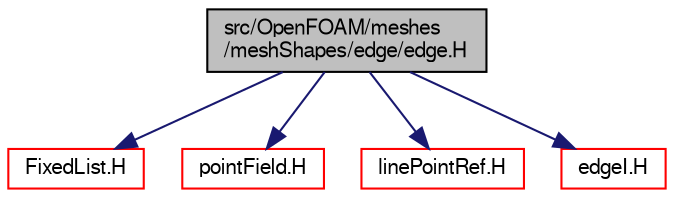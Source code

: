digraph "src/OpenFOAM/meshes/meshShapes/edge/edge.H"
{
  bgcolor="transparent";
  edge [fontname="FreeSans",fontsize="10",labelfontname="FreeSans",labelfontsize="10"];
  node [fontname="FreeSans",fontsize="10",shape=record];
  Node0 [label="src/OpenFOAM/meshes\l/meshShapes/edge/edge.H",height=0.2,width=0.4,color="black", fillcolor="grey75", style="filled", fontcolor="black"];
  Node0 -> Node1 [color="midnightblue",fontsize="10",style="solid",fontname="FreeSans"];
  Node1 [label="FixedList.H",height=0.2,width=0.4,color="red",URL="$a08642.html"];
  Node0 -> Node57 [color="midnightblue",fontsize="10",style="solid",fontname="FreeSans"];
  Node57 [label="pointField.H",height=0.2,width=0.4,color="red",URL="$a12062.html"];
  Node0 -> Node114 [color="midnightblue",fontsize="10",style="solid",fontname="FreeSans"];
  Node114 [label="linePointRef.H",height=0.2,width=0.4,color="red",URL="$a12023.html"];
  Node0 -> Node133 [color="midnightblue",fontsize="10",style="solid",fontname="FreeSans"];
  Node133 [label="edgeI.H",height=0.2,width=0.4,color="red",URL="$a11303.html"];
}
